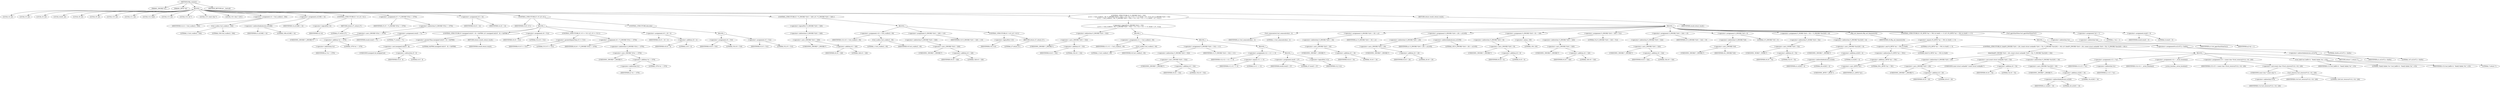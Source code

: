 digraph tftp_connect {  
"1000114" [label = "(METHOD,tftp_connect)" ]
"1000115" [label = "(PARAM,_DWORD *a1)" ]
"1000116" [label = "(PARAM,_BYTE *a2)" ]
"1000117" [label = "(BLOCK,,)" ]
"1000118" [label = "(LOCAL,v4: int)" ]
"1000119" [label = "(LOCAL,v5: int)" ]
"1000120" [label = "(LOCAL,v6: int)" ]
"1000121" [label = "(LOCAL,result: int)" ]
"1000122" [label = "(LOCAL,v8: int)" ]
"1000123" [label = "(LOCAL,v9: int)" ]
"1000124" [label = "(LOCAL,v10: int)" ]
"1000125" [label = "(LOCAL,v11: int)" ]
"1000126" [label = "(LOCAL,v12: bool)" ]
"1000127" [label = "(LOCAL,v13: int)" ]
"1000128" [label = "(LOCAL,v14: int *)" ]
"1000129" [label = "(LOCAL,v15: const char *)" ]
"1000130" [label = "(LOCAL,v16: char [ 128 ])" ]
"1000131" [label = "(<operator>.assignment,v4 = Curl_ccalloc(1, 336))" ]
"1000132" [label = "(IDENTIFIER,v4,v4 = Curl_ccalloc(1, 336))" ]
"1000133" [label = "(Curl_ccalloc,Curl_ccalloc(1, 336))" ]
"1000134" [label = "(LITERAL,1,Curl_ccalloc(1, 336))" ]
"1000135" [label = "(LITERAL,336,Curl_ccalloc(1, 336))" ]
"1000136" [label = "(<operator>.assignment,a1[188] = v4)" ]
"1000137" [label = "(<operator>.indirectIndexAccess,a1[188])" ]
"1000138" [label = "(IDENTIFIER,a1,a1[188] = v4)" ]
"1000139" [label = "(LITERAL,188,a1[188] = v4)" ]
"1000140" [label = "(IDENTIFIER,v4,a1[188] = v4)" ]
"1000141" [label = "(CONTROL_STRUCTURE,if ( !v4 ),if ( !v4 ))" ]
"1000142" [label = "(<operator>.logicalNot,!v4)" ]
"1000143" [label = "(IDENTIFIER,v4,!v4)" ]
"1000144" [label = "(RETURN,return 27;,return 27;)" ]
"1000145" [label = "(LITERAL,27,return 27;)" ]
"1000146" [label = "(<operator>.assignment,v5 = *(_DWORD *)(*a1 + 1576))" ]
"1000147" [label = "(IDENTIFIER,v5,v5 = *(_DWORD *)(*a1 + 1576))" ]
"1000148" [label = "(<operator>.indirection,*(_DWORD *)(*a1 + 1576))" ]
"1000149" [label = "(<operator>.cast,(_DWORD *)(*a1 + 1576))" ]
"1000150" [label = "(UNKNOWN,_DWORD *,_DWORD *)" ]
"1000151" [label = "(<operator>.addition,*a1 + 1576)" ]
"1000152" [label = "(<operator>.indirection,*a1)" ]
"1000153" [label = "(IDENTIFIER,a1,*a1 + 1576)" ]
"1000154" [label = "(LITERAL,1576,*a1 + 1576)" ]
"1000155" [label = "(<operator>.assignment,v6 = v4)" ]
"1000156" [label = "(IDENTIFIER,v6,v6 = v4)" ]
"1000157" [label = "(IDENTIFIER,v4,v6 = v4)" ]
"1000158" [label = "(CONTROL_STRUCTURE,if ( v5 ),if ( v5 ))" ]
"1000159" [label = "(IDENTIFIER,v5,if ( v5 ))" ]
"1000160" [label = "(BLOCK,,)" ]
"1000161" [label = "(<operator>.assignment,result = 71)" ]
"1000162" [label = "(IDENTIFIER,result,result = 71)" ]
"1000163" [label = "(LITERAL,71,result = 71)" ]
"1000164" [label = "(CONTROL_STRUCTURE,if ( (unsigned int)(v5 - 8) > 0xFFB0 ),if ( (unsigned int)(v5 - 8) > 0xFFB0 ))" ]
"1000165" [label = "(<operator>.greaterThan,(unsigned int)(v5 - 8) > 0xFFB0)" ]
"1000166" [label = "(<operator>.cast,(unsigned int)(v5 - 8))" ]
"1000167" [label = "(UNKNOWN,unsigned int,unsigned int)" ]
"1000168" [label = "(<operator>.subtraction,v5 - 8)" ]
"1000169" [label = "(IDENTIFIER,v5,v5 - 8)" ]
"1000170" [label = "(LITERAL,8,v5 - 8)" ]
"1000171" [label = "(LITERAL,0xFFB0,(unsigned int)(v5 - 8) > 0xFFB0)" ]
"1000172" [label = "(RETURN,return result;,return result;)" ]
"1000173" [label = "(IDENTIFIER,result,return result;)" ]
"1000174" [label = "(<operator>.assignment,v8 = 512)" ]
"1000175" [label = "(IDENTIFIER,v8,v8 = 512)" ]
"1000176" [label = "(LITERAL,512,v8 = 512)" ]
"1000177" [label = "(CONTROL_STRUCTURE,if ( v5 >= 513 ),if ( v5 >= 513 ))" ]
"1000178" [label = "(<operator>.greaterEqualsThan,v5 >= 513)" ]
"1000179" [label = "(IDENTIFIER,v5,v5 >= 513)" ]
"1000180" [label = "(LITERAL,513,v5 >= 513)" ]
"1000181" [label = "(<operator>.assignment,v8 = *(_DWORD *)(*a1 + 1576))" ]
"1000182" [label = "(IDENTIFIER,v8,v8 = *(_DWORD *)(*a1 + 1576))" ]
"1000183" [label = "(<operator>.indirection,*(_DWORD *)(*a1 + 1576))" ]
"1000184" [label = "(<operator>.cast,(_DWORD *)(*a1 + 1576))" ]
"1000185" [label = "(UNKNOWN,_DWORD *,_DWORD *)" ]
"1000186" [label = "(<operator>.addition,*a1 + 1576)" ]
"1000187" [label = "(<operator>.indirection,*a1)" ]
"1000188" [label = "(IDENTIFIER,a1,*a1 + 1576)" ]
"1000189" [label = "(LITERAL,1576,*a1 + 1576)" ]
"1000190" [label = "(<operator>.assignment,v9 = v8 + 4)" ]
"1000191" [label = "(IDENTIFIER,v9,v9 = v8 + 4)" ]
"1000192" [label = "(<operator>.addition,v8 + 4)" ]
"1000193" [label = "(IDENTIFIER,v8,v8 + 4)" ]
"1000194" [label = "(LITERAL,4,v8 + 4)" ]
"1000195" [label = "(CONTROL_STRUCTURE,else,else)" ]
"1000196" [label = "(BLOCK,,)" ]
"1000197" [label = "(<operator>.assignment,v9 = 516)" ]
"1000198" [label = "(IDENTIFIER,v9,v9 = 516)" ]
"1000199" [label = "(LITERAL,516,v9 = 516)" ]
"1000200" [label = "(<operator>.assignment,v5 = 512)" ]
"1000201" [label = "(IDENTIFIER,v5,v5 = 512)" ]
"1000202" [label = "(LITERAL,512,v5 = 512)" ]
"1000203" [label = "(CONTROL_STRUCTURE,if ( !*(_DWORD *)(v6 + 328) ),if ( !*(_DWORD *)(v6 + 328) ))" ]
"1000204" [label = "(<operator>.logicalNot,!*(_DWORD *)(v6 + 328))" ]
"1000205" [label = "(<operator>.indirection,*(_DWORD *)(v6 + 328))" ]
"1000206" [label = "(<operator>.cast,(_DWORD *)(v6 + 328))" ]
"1000207" [label = "(UNKNOWN,_DWORD *,_DWORD *)" ]
"1000208" [label = "(<operator>.addition,v6 + 328)" ]
"1000209" [label = "(IDENTIFIER,v6,v6 + 328)" ]
"1000210" [label = "(LITERAL,328,v6 + 328)" ]
"1000211" [label = "(BLOCK,,)" ]
"1000212" [label = "(<operator>.assignment,v10 = Curl_ccalloc(1, v9))" ]
"1000213" [label = "(IDENTIFIER,v10,v10 = Curl_ccalloc(1, v9))" ]
"1000214" [label = "(Curl_ccalloc,Curl_ccalloc(1, v9))" ]
"1000215" [label = "(LITERAL,1,Curl_ccalloc(1, v9))" ]
"1000216" [label = "(IDENTIFIER,v9,Curl_ccalloc(1, v9))" ]
"1000217" [label = "(<operator>.assignment,*(_DWORD *)(v6 + 328) = v10)" ]
"1000218" [label = "(<operator>.indirection,*(_DWORD *)(v6 + 328))" ]
"1000219" [label = "(<operator>.cast,(_DWORD *)(v6 + 328))" ]
"1000220" [label = "(UNKNOWN,_DWORD *,_DWORD *)" ]
"1000221" [label = "(<operator>.addition,v6 + 328)" ]
"1000222" [label = "(IDENTIFIER,v6,v6 + 328)" ]
"1000223" [label = "(LITERAL,328,v6 + 328)" ]
"1000224" [label = "(IDENTIFIER,v10,*(_DWORD *)(v6 + 328) = v10)" ]
"1000225" [label = "(CONTROL_STRUCTURE,if ( !v10 ),if ( !v10 ))" ]
"1000226" [label = "(<operator>.logicalNot,!v10)" ]
"1000227" [label = "(IDENTIFIER,v10,!v10)" ]
"1000228" [label = "(RETURN,return 27;,return 27;)" ]
"1000229" [label = "(LITERAL,27,return 27;)" ]
"1000230" [label = "(CONTROL_STRUCTURE,if ( *(_DWORD *)(v6 + 332)\n    || (v11 = Curl_ccalloc(1, v9), *(_DWORD *)(v6 + 332) = v11, v12 = v11 == 0, result = 27, !v12) ),if ( *(_DWORD *)(v6 + 332)\n    || (v11 = Curl_ccalloc(1, v9), *(_DWORD *)(v6 + 332) = v11, v12 = v11 == 0, result = 27, !v12) ))" ]
"1000231" [label = "(<operator>.logicalOr,*(_DWORD *)(v6 + 332)\n    || (v11 = Curl_ccalloc(1, v9), *(_DWORD *)(v6 + 332) = v11, v12 = v11 == 0, result = 27, !v12))" ]
"1000232" [label = "(<operator>.indirection,*(_DWORD *)(v6 + 332))" ]
"1000233" [label = "(<operator>.cast,(_DWORD *)(v6 + 332))" ]
"1000234" [label = "(UNKNOWN,_DWORD *,_DWORD *)" ]
"1000235" [label = "(<operator>.addition,v6 + 332)" ]
"1000236" [label = "(IDENTIFIER,v6,v6 + 332)" ]
"1000237" [label = "(LITERAL,332,v6 + 332)" ]
"1000238" [label = "(BLOCK,,)" ]
"1000239" [label = "(<operator>.assignment,v11 = Curl_ccalloc(1, v9))" ]
"1000240" [label = "(IDENTIFIER,v11,v11 = Curl_ccalloc(1, v9))" ]
"1000241" [label = "(Curl_ccalloc,Curl_ccalloc(1, v9))" ]
"1000242" [label = "(LITERAL,1,Curl_ccalloc(1, v9))" ]
"1000243" [label = "(IDENTIFIER,v9,Curl_ccalloc(1, v9))" ]
"1000244" [label = "(BLOCK,,)" ]
"1000245" [label = "(<operator>.assignment,*(_DWORD *)(v6 + 332) = v11)" ]
"1000246" [label = "(<operator>.indirection,*(_DWORD *)(v6 + 332))" ]
"1000247" [label = "(<operator>.cast,(_DWORD *)(v6 + 332))" ]
"1000248" [label = "(UNKNOWN,_DWORD *,_DWORD *)" ]
"1000249" [label = "(<operator>.addition,v6 + 332)" ]
"1000250" [label = "(IDENTIFIER,v6,v6 + 332)" ]
"1000251" [label = "(LITERAL,332,v6 + 332)" ]
"1000252" [label = "(IDENTIFIER,v11,*(_DWORD *)(v6 + 332) = v11)" ]
"1000253" [label = "(BLOCK,,)" ]
"1000254" [label = "(<operator>.assignment,v12 = v11 == 0)" ]
"1000255" [label = "(IDENTIFIER,v12,v12 = v11 == 0)" ]
"1000256" [label = "(<operator>.equals,v11 == 0)" ]
"1000257" [label = "(IDENTIFIER,v11,v11 == 0)" ]
"1000258" [label = "(LITERAL,0,v11 == 0)" ]
"1000259" [label = "(BLOCK,,)" ]
"1000260" [label = "(<operator>.assignment,result = 27)" ]
"1000261" [label = "(IDENTIFIER,result,result = 27)" ]
"1000262" [label = "(LITERAL,27,result = 27)" ]
"1000263" [label = "(<operator>.logicalNot,!v12)" ]
"1000264" [label = "(IDENTIFIER,v12,!v12)" ]
"1000265" [label = "(BLOCK,,)" ]
"1000266" [label = "(Curl_conncontrol,Curl_conncontrol(a1, 1))" ]
"1000267" [label = "(IDENTIFIER,a1,Curl_conncontrol(a1, 1))" ]
"1000268" [label = "(LITERAL,1,Curl_conncontrol(a1, 1))" ]
"1000269" [label = "(<operator>.assignment,*(_DWORD *)(v6 + 16) = a1)" ]
"1000270" [label = "(<operator>.indirection,*(_DWORD *)(v6 + 16))" ]
"1000271" [label = "(<operator>.cast,(_DWORD *)(v6 + 16))" ]
"1000272" [label = "(UNKNOWN,_DWORD *,_DWORD *)" ]
"1000273" [label = "(<operator>.addition,v6 + 16)" ]
"1000274" [label = "(IDENTIFIER,v6,v6 + 16)" ]
"1000275" [label = "(LITERAL,16,v6 + 16)" ]
"1000276" [label = "(IDENTIFIER,a1,*(_DWORD *)(v6 + 16) = a1)" ]
"1000277" [label = "(<operator>.assignment,*(_DWORD *)(v6 + 20) = a1[105])" ]
"1000278" [label = "(<operator>.indirection,*(_DWORD *)(v6 + 20))" ]
"1000279" [label = "(<operator>.cast,(_DWORD *)(v6 + 20))" ]
"1000280" [label = "(UNKNOWN,_DWORD *,_DWORD *)" ]
"1000281" [label = "(<operator>.addition,v6 + 20)" ]
"1000282" [label = "(IDENTIFIER,v6,v6 + 20)" ]
"1000283" [label = "(LITERAL,20,v6 + 20)" ]
"1000284" [label = "(<operator>.indirectIndexAccess,a1[105])" ]
"1000285" [label = "(IDENTIFIER,a1,*(_DWORD *)(v6 + 20) = a1[105])" ]
"1000286" [label = "(LITERAL,105,*(_DWORD *)(v6 + 20) = a1[105])" ]
"1000287" [label = "(<operator>.assignment,*(_DWORD *)(v6 + 8) = -100)" ]
"1000288" [label = "(<operator>.indirection,*(_DWORD *)(v6 + 8))" ]
"1000289" [label = "(<operator>.cast,(_DWORD *)(v6 + 8))" ]
"1000290" [label = "(UNKNOWN,_DWORD *,_DWORD *)" ]
"1000291" [label = "(<operator>.addition,v6 + 8)" ]
"1000292" [label = "(IDENTIFIER,v6,v6 + 8)" ]
"1000293" [label = "(LITERAL,8,v6 + 8)" ]
"1000294" [label = "(<operator>.minus,-100)" ]
"1000295" [label = "(LITERAL,100,-100)" ]
"1000296" [label = "(<operator>.assignment,*(_DWORD *)(v6 + 320) = 512)" ]
"1000297" [label = "(<operator>.indirection,*(_DWORD *)(v6 + 320))" ]
"1000298" [label = "(<operator>.cast,(_DWORD *)(v6 + 320))" ]
"1000299" [label = "(UNKNOWN,_DWORD *,_DWORD *)" ]
"1000300" [label = "(<operator>.addition,v6 + 320)" ]
"1000301" [label = "(IDENTIFIER,v6,v6 + 320)" ]
"1000302" [label = "(LITERAL,320,v6 + 320)" ]
"1000303" [label = "(LITERAL,512,*(_DWORD *)(v6 + 320) = 512)" ]
"1000304" [label = "(<operator>.assignment,*(_DWORD *)(v6 + 324) = v5)" ]
"1000305" [label = "(<operator>.indirection,*(_DWORD *)(v6 + 324))" ]
"1000306" [label = "(<operator>.cast,(_DWORD *)(v6 + 324))" ]
"1000307" [label = "(UNKNOWN,_DWORD *,_DWORD *)" ]
"1000308" [label = "(<operator>.addition,v6 + 324)" ]
"1000309" [label = "(IDENTIFIER,v6,v6 + 324)" ]
"1000310" [label = "(LITERAL,324,v6 + 324)" ]
"1000311" [label = "(IDENTIFIER,v5,*(_DWORD *)(v6 + 324) = v5)" ]
"1000312" [label = "(<operator>.assignment,*(_DWORD *)v6 = 0)" ]
"1000313" [label = "(<operator>.indirection,*(_DWORD *)v6)" ]
"1000314" [label = "(<operator>.cast,(_DWORD *)v6)" ]
"1000315" [label = "(UNKNOWN,_DWORD *,_DWORD *)" ]
"1000316" [label = "(IDENTIFIER,v6,(_DWORD *)v6)" ]
"1000317" [label = "(LITERAL,0,*(_DWORD *)v6 = 0)" ]
"1000318" [label = "(<operator>.assignment,*(_WORD *)(v6 + 52) = *(_DWORD *)(a1[20] + 4))" ]
"1000319" [label = "(<operator>.indirection,*(_WORD *)(v6 + 52))" ]
"1000320" [label = "(<operator>.cast,(_WORD *)(v6 + 52))" ]
"1000321" [label = "(UNKNOWN,_WORD *,_WORD *)" ]
"1000322" [label = "(<operator>.addition,v6 + 52)" ]
"1000323" [label = "(IDENTIFIER,v6,v6 + 52)" ]
"1000324" [label = "(LITERAL,52,v6 + 52)" ]
"1000325" [label = "(<operator>.indirection,*(_DWORD *)(a1[20] + 4))" ]
"1000326" [label = "(<operator>.cast,(_DWORD *)(a1[20] + 4))" ]
"1000327" [label = "(UNKNOWN,_DWORD *,_DWORD *)" ]
"1000328" [label = "(<operator>.addition,a1[20] + 4)" ]
"1000329" [label = "(<operator>.indirectIndexAccess,a1[20])" ]
"1000330" [label = "(IDENTIFIER,a1,a1[20] + 4)" ]
"1000331" [label = "(LITERAL,20,a1[20] + 4)" ]
"1000332" [label = "(LITERAL,4,a1[20] + 4)" ]
"1000333" [label = "(tftp_set_timeouts,tftp_set_timeouts(v6))" ]
"1000334" [label = "(IDENTIFIER,v6,tftp_set_timeouts(v6))" ]
"1000335" [label = "(CONTROL_STRUCTURE,if ( (*((_BYTE *)a1 + 591) & 0x40) == 0 ),if ( (*((_BYTE *)a1 + 591) & 0x40) == 0 ))" ]
"1000336" [label = "(<operator>.equals,(*((_BYTE *)a1 + 591) & 0x40) == 0)" ]
"1000337" [label = "(<operator>.and,*((_BYTE *)a1 + 591) & 0x40)" ]
"1000338" [label = "(<operator>.indirection,*((_BYTE *)a1 + 591))" ]
"1000339" [label = "(<operator>.addition,(_BYTE *)a1 + 591)" ]
"1000340" [label = "(<operator>.cast,(_BYTE *)a1)" ]
"1000341" [label = "(UNKNOWN,_BYTE *,_BYTE *)" ]
"1000342" [label = "(IDENTIFIER,a1,(_BYTE *)a1)" ]
"1000343" [label = "(LITERAL,591,(_BYTE *)a1 + 591)" ]
"1000344" [label = "(LITERAL,0x40,*((_BYTE *)a1 + 591) & 0x40)" ]
"1000345" [label = "(LITERAL,0,(*((_BYTE *)a1 + 591) & 0x40) == 0)" ]
"1000346" [label = "(BLOCK,,)" ]
"1000347" [label = "(CONTROL_STRUCTURE,if ( bind(*(_DWORD *)(v6 + 20), (const struct sockaddr *)(v6 + 52), *(_DWORD *)(a1[20] + 16)) ),if ( bind(*(_DWORD *)(v6 + 20), (const struct sockaddr *)(v6 + 52), *(_DWORD *)(a1[20] + 16)) ))" ]
"1000348" [label = "(bind,bind(*(_DWORD *)(v6 + 20), (const struct sockaddr *)(v6 + 52), *(_DWORD *)(a1[20] + 16)))" ]
"1000349" [label = "(<operator>.indirection,*(_DWORD *)(v6 + 20))" ]
"1000350" [label = "(<operator>.cast,(_DWORD *)(v6 + 20))" ]
"1000351" [label = "(UNKNOWN,_DWORD *,_DWORD *)" ]
"1000352" [label = "(<operator>.addition,v6 + 20)" ]
"1000353" [label = "(IDENTIFIER,v6,v6 + 20)" ]
"1000354" [label = "(LITERAL,20,v6 + 20)" ]
"1000355" [label = "(<operator>.cast,(const struct sockaddr *)(v6 + 52))" ]
"1000356" [label = "(UNKNOWN,const struct sockaddr *,const struct sockaddr *)" ]
"1000357" [label = "(<operator>.addition,v6 + 52)" ]
"1000358" [label = "(IDENTIFIER,v6,v6 + 52)" ]
"1000359" [label = "(LITERAL,52,v6 + 52)" ]
"1000360" [label = "(<operator>.indirection,*(_DWORD *)(a1[20] + 16))" ]
"1000361" [label = "(<operator>.cast,(_DWORD *)(a1[20] + 16))" ]
"1000362" [label = "(UNKNOWN,_DWORD *,_DWORD *)" ]
"1000363" [label = "(<operator>.addition,a1[20] + 16)" ]
"1000364" [label = "(<operator>.indirectIndexAccess,a1[20])" ]
"1000365" [label = "(IDENTIFIER,a1,a1[20] + 16)" ]
"1000366" [label = "(LITERAL,20,a1[20] + 16)" ]
"1000367" [label = "(LITERAL,16,a1[20] + 16)" ]
"1000368" [label = "(BLOCK,,)" ]
"1000369" [label = "(<operator>.assignment,v13 = *a1)" ]
"1000370" [label = "(IDENTIFIER,v13,v13 = *a1)" ]
"1000371" [label = "(<operator>.indirection,*a1)" ]
"1000372" [label = "(IDENTIFIER,a1,v13 = *a1)" ]
"1000373" [label = "(<operator>.assignment,v14 = _errno_location())" ]
"1000374" [label = "(IDENTIFIER,v14,v14 = _errno_location())" ]
"1000375" [label = "(_errno_location,_errno_location())" ]
"1000376" [label = "(<operator>.assignment,v15 = (const char *)Curl_strerror(*v14, v16, 128))" ]
"1000377" [label = "(IDENTIFIER,v15,v15 = (const char *)Curl_strerror(*v14, v16, 128))" ]
"1000378" [label = "(<operator>.cast,(const char *)Curl_strerror(*v14, v16, 128))" ]
"1000379" [label = "(UNKNOWN,const char *,const char *)" ]
"1000380" [label = "(Curl_strerror,Curl_strerror(*v14, v16, 128))" ]
"1000381" [label = "(<operator>.indirection,*v14)" ]
"1000382" [label = "(IDENTIFIER,v14,Curl_strerror(*v14, v16, 128))" ]
"1000383" [label = "(IDENTIFIER,v16,Curl_strerror(*v14, v16, 128))" ]
"1000384" [label = "(LITERAL,128,Curl_strerror(*v14, v16, 128))" ]
"1000385" [label = "(Curl_failf,Curl_failf(v13, \"bind() failed; %s\", v15))" ]
"1000386" [label = "(IDENTIFIER,v13,Curl_failf(v13, \"bind() failed; %s\", v15))" ]
"1000387" [label = "(LITERAL,\"bind() failed; %s\",Curl_failf(v13, \"bind() failed; %s\", v15))" ]
"1000388" [label = "(IDENTIFIER,v15,Curl_failf(v13, \"bind() failed; %s\", v15))" ]
"1000389" [label = "(RETURN,return 7;,return 7;)" ]
"1000390" [label = "(LITERAL,7,return 7;)" ]
"1000391" [label = "(<operators>.assignmentOr,a1[147] |= 0x40u)" ]
"1000392" [label = "(<operator>.indirectIndexAccess,a1[147])" ]
"1000393" [label = "(IDENTIFIER,a1,a1[147] |= 0x40u)" ]
"1000394" [label = "(LITERAL,147,a1[147] |= 0x40u)" ]
"1000395" [label = "(LITERAL,0x40u,a1[147] |= 0x40u)" ]
"1000396" [label = "(Curl_pgrsStartNow,Curl_pgrsStartNow(*a1))" ]
"1000397" [label = "(<operator>.indirection,*a1)" ]
"1000398" [label = "(IDENTIFIER,a1,Curl_pgrsStartNow(*a1))" ]
"1000399" [label = "(<operator>.assignment,*a2 = 1)" ]
"1000400" [label = "(<operator>.indirection,*a2)" ]
"1000401" [label = "(IDENTIFIER,a2,*a2 = 1)" ]
"1000402" [label = "(LITERAL,1,*a2 = 1)" ]
"1000403" [label = "(<operator>.assignment,result = 0)" ]
"1000404" [label = "(IDENTIFIER,result,result = 0)" ]
"1000405" [label = "(LITERAL,0,result = 0)" ]
"1000406" [label = "(RETURN,return result;,return result;)" ]
"1000407" [label = "(IDENTIFIER,result,return result;)" ]
"1000408" [label = "(METHOD_RETURN,int __fastcall)" ]
  "1000114" -> "1000115" 
  "1000114" -> "1000116" 
  "1000114" -> "1000117" 
  "1000114" -> "1000408" 
  "1000117" -> "1000118" 
  "1000117" -> "1000119" 
  "1000117" -> "1000120" 
  "1000117" -> "1000121" 
  "1000117" -> "1000122" 
  "1000117" -> "1000123" 
  "1000117" -> "1000124" 
  "1000117" -> "1000125" 
  "1000117" -> "1000126" 
  "1000117" -> "1000127" 
  "1000117" -> "1000128" 
  "1000117" -> "1000129" 
  "1000117" -> "1000130" 
  "1000117" -> "1000131" 
  "1000117" -> "1000136" 
  "1000117" -> "1000141" 
  "1000117" -> "1000146" 
  "1000117" -> "1000155" 
  "1000117" -> "1000158" 
  "1000117" -> "1000203" 
  "1000117" -> "1000230" 
  "1000117" -> "1000406" 
  "1000131" -> "1000132" 
  "1000131" -> "1000133" 
  "1000133" -> "1000134" 
  "1000133" -> "1000135" 
  "1000136" -> "1000137" 
  "1000136" -> "1000140" 
  "1000137" -> "1000138" 
  "1000137" -> "1000139" 
  "1000141" -> "1000142" 
  "1000141" -> "1000144" 
  "1000142" -> "1000143" 
  "1000144" -> "1000145" 
  "1000146" -> "1000147" 
  "1000146" -> "1000148" 
  "1000148" -> "1000149" 
  "1000149" -> "1000150" 
  "1000149" -> "1000151" 
  "1000151" -> "1000152" 
  "1000151" -> "1000154" 
  "1000152" -> "1000153" 
  "1000155" -> "1000156" 
  "1000155" -> "1000157" 
  "1000158" -> "1000159" 
  "1000158" -> "1000160" 
  "1000158" -> "1000195" 
  "1000160" -> "1000161" 
  "1000160" -> "1000164" 
  "1000160" -> "1000174" 
  "1000160" -> "1000177" 
  "1000160" -> "1000190" 
  "1000161" -> "1000162" 
  "1000161" -> "1000163" 
  "1000164" -> "1000165" 
  "1000164" -> "1000172" 
  "1000165" -> "1000166" 
  "1000165" -> "1000171" 
  "1000166" -> "1000167" 
  "1000166" -> "1000168" 
  "1000168" -> "1000169" 
  "1000168" -> "1000170" 
  "1000172" -> "1000173" 
  "1000174" -> "1000175" 
  "1000174" -> "1000176" 
  "1000177" -> "1000178" 
  "1000177" -> "1000181" 
  "1000178" -> "1000179" 
  "1000178" -> "1000180" 
  "1000181" -> "1000182" 
  "1000181" -> "1000183" 
  "1000183" -> "1000184" 
  "1000184" -> "1000185" 
  "1000184" -> "1000186" 
  "1000186" -> "1000187" 
  "1000186" -> "1000189" 
  "1000187" -> "1000188" 
  "1000190" -> "1000191" 
  "1000190" -> "1000192" 
  "1000192" -> "1000193" 
  "1000192" -> "1000194" 
  "1000195" -> "1000196" 
  "1000196" -> "1000197" 
  "1000196" -> "1000200" 
  "1000197" -> "1000198" 
  "1000197" -> "1000199" 
  "1000200" -> "1000201" 
  "1000200" -> "1000202" 
  "1000203" -> "1000204" 
  "1000203" -> "1000211" 
  "1000204" -> "1000205" 
  "1000205" -> "1000206" 
  "1000206" -> "1000207" 
  "1000206" -> "1000208" 
  "1000208" -> "1000209" 
  "1000208" -> "1000210" 
  "1000211" -> "1000212" 
  "1000211" -> "1000217" 
  "1000211" -> "1000225" 
  "1000212" -> "1000213" 
  "1000212" -> "1000214" 
  "1000214" -> "1000215" 
  "1000214" -> "1000216" 
  "1000217" -> "1000218" 
  "1000217" -> "1000224" 
  "1000218" -> "1000219" 
  "1000219" -> "1000220" 
  "1000219" -> "1000221" 
  "1000221" -> "1000222" 
  "1000221" -> "1000223" 
  "1000225" -> "1000226" 
  "1000225" -> "1000228" 
  "1000226" -> "1000227" 
  "1000228" -> "1000229" 
  "1000230" -> "1000231" 
  "1000230" -> "1000265" 
  "1000231" -> "1000232" 
  "1000231" -> "1000238" 
  "1000232" -> "1000233" 
  "1000233" -> "1000234" 
  "1000233" -> "1000235" 
  "1000235" -> "1000236" 
  "1000235" -> "1000237" 
  "1000238" -> "1000239" 
  "1000238" -> "1000244" 
  "1000239" -> "1000240" 
  "1000239" -> "1000241" 
  "1000241" -> "1000242" 
  "1000241" -> "1000243" 
  "1000244" -> "1000245" 
  "1000244" -> "1000253" 
  "1000245" -> "1000246" 
  "1000245" -> "1000252" 
  "1000246" -> "1000247" 
  "1000247" -> "1000248" 
  "1000247" -> "1000249" 
  "1000249" -> "1000250" 
  "1000249" -> "1000251" 
  "1000253" -> "1000254" 
  "1000253" -> "1000259" 
  "1000254" -> "1000255" 
  "1000254" -> "1000256" 
  "1000256" -> "1000257" 
  "1000256" -> "1000258" 
  "1000259" -> "1000260" 
  "1000259" -> "1000263" 
  "1000260" -> "1000261" 
  "1000260" -> "1000262" 
  "1000263" -> "1000264" 
  "1000265" -> "1000266" 
  "1000265" -> "1000269" 
  "1000265" -> "1000277" 
  "1000265" -> "1000287" 
  "1000265" -> "1000296" 
  "1000265" -> "1000304" 
  "1000265" -> "1000312" 
  "1000265" -> "1000318" 
  "1000265" -> "1000333" 
  "1000265" -> "1000335" 
  "1000265" -> "1000396" 
  "1000265" -> "1000399" 
  "1000265" -> "1000403" 
  "1000266" -> "1000267" 
  "1000266" -> "1000268" 
  "1000269" -> "1000270" 
  "1000269" -> "1000276" 
  "1000270" -> "1000271" 
  "1000271" -> "1000272" 
  "1000271" -> "1000273" 
  "1000273" -> "1000274" 
  "1000273" -> "1000275" 
  "1000277" -> "1000278" 
  "1000277" -> "1000284" 
  "1000278" -> "1000279" 
  "1000279" -> "1000280" 
  "1000279" -> "1000281" 
  "1000281" -> "1000282" 
  "1000281" -> "1000283" 
  "1000284" -> "1000285" 
  "1000284" -> "1000286" 
  "1000287" -> "1000288" 
  "1000287" -> "1000294" 
  "1000288" -> "1000289" 
  "1000289" -> "1000290" 
  "1000289" -> "1000291" 
  "1000291" -> "1000292" 
  "1000291" -> "1000293" 
  "1000294" -> "1000295" 
  "1000296" -> "1000297" 
  "1000296" -> "1000303" 
  "1000297" -> "1000298" 
  "1000298" -> "1000299" 
  "1000298" -> "1000300" 
  "1000300" -> "1000301" 
  "1000300" -> "1000302" 
  "1000304" -> "1000305" 
  "1000304" -> "1000311" 
  "1000305" -> "1000306" 
  "1000306" -> "1000307" 
  "1000306" -> "1000308" 
  "1000308" -> "1000309" 
  "1000308" -> "1000310" 
  "1000312" -> "1000313" 
  "1000312" -> "1000317" 
  "1000313" -> "1000314" 
  "1000314" -> "1000315" 
  "1000314" -> "1000316" 
  "1000318" -> "1000319" 
  "1000318" -> "1000325" 
  "1000319" -> "1000320" 
  "1000320" -> "1000321" 
  "1000320" -> "1000322" 
  "1000322" -> "1000323" 
  "1000322" -> "1000324" 
  "1000325" -> "1000326" 
  "1000326" -> "1000327" 
  "1000326" -> "1000328" 
  "1000328" -> "1000329" 
  "1000328" -> "1000332" 
  "1000329" -> "1000330" 
  "1000329" -> "1000331" 
  "1000333" -> "1000334" 
  "1000335" -> "1000336" 
  "1000335" -> "1000346" 
  "1000336" -> "1000337" 
  "1000336" -> "1000345" 
  "1000337" -> "1000338" 
  "1000337" -> "1000344" 
  "1000338" -> "1000339" 
  "1000339" -> "1000340" 
  "1000339" -> "1000343" 
  "1000340" -> "1000341" 
  "1000340" -> "1000342" 
  "1000346" -> "1000347" 
  "1000346" -> "1000391" 
  "1000347" -> "1000348" 
  "1000347" -> "1000368" 
  "1000348" -> "1000349" 
  "1000348" -> "1000355" 
  "1000348" -> "1000360" 
  "1000349" -> "1000350" 
  "1000350" -> "1000351" 
  "1000350" -> "1000352" 
  "1000352" -> "1000353" 
  "1000352" -> "1000354" 
  "1000355" -> "1000356" 
  "1000355" -> "1000357" 
  "1000357" -> "1000358" 
  "1000357" -> "1000359" 
  "1000360" -> "1000361" 
  "1000361" -> "1000362" 
  "1000361" -> "1000363" 
  "1000363" -> "1000364" 
  "1000363" -> "1000367" 
  "1000364" -> "1000365" 
  "1000364" -> "1000366" 
  "1000368" -> "1000369" 
  "1000368" -> "1000373" 
  "1000368" -> "1000376" 
  "1000368" -> "1000385" 
  "1000368" -> "1000389" 
  "1000369" -> "1000370" 
  "1000369" -> "1000371" 
  "1000371" -> "1000372" 
  "1000373" -> "1000374" 
  "1000373" -> "1000375" 
  "1000376" -> "1000377" 
  "1000376" -> "1000378" 
  "1000378" -> "1000379" 
  "1000378" -> "1000380" 
  "1000380" -> "1000381" 
  "1000380" -> "1000383" 
  "1000380" -> "1000384" 
  "1000381" -> "1000382" 
  "1000385" -> "1000386" 
  "1000385" -> "1000387" 
  "1000385" -> "1000388" 
  "1000389" -> "1000390" 
  "1000391" -> "1000392" 
  "1000391" -> "1000395" 
  "1000392" -> "1000393" 
  "1000392" -> "1000394" 
  "1000396" -> "1000397" 
  "1000397" -> "1000398" 
  "1000399" -> "1000400" 
  "1000399" -> "1000402" 
  "1000400" -> "1000401" 
  "1000403" -> "1000404" 
  "1000403" -> "1000405" 
  "1000406" -> "1000407" 
}
